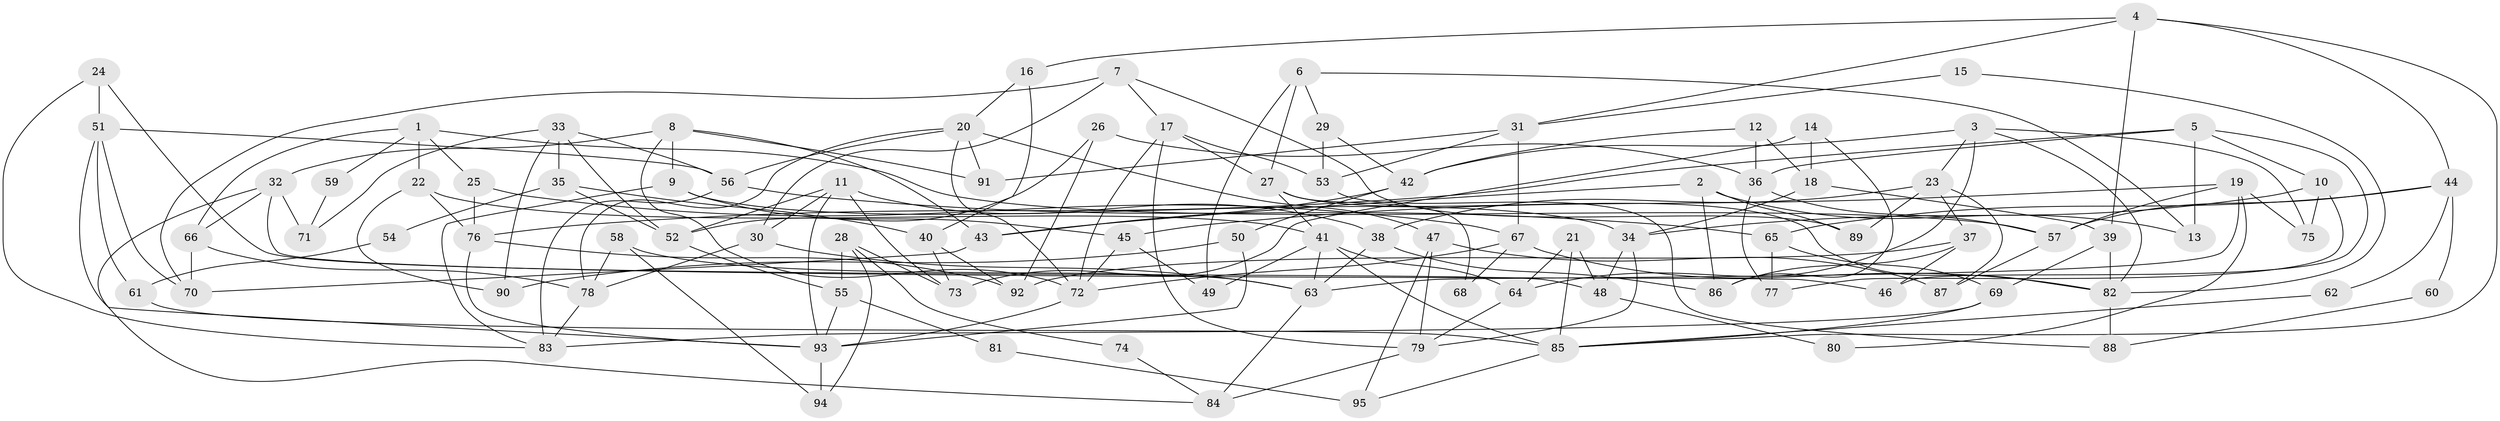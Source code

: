 // Generated by graph-tools (version 1.1) at 2025/50/03/09/25 03:50:11]
// undirected, 95 vertices, 190 edges
graph export_dot {
graph [start="1"]
  node [color=gray90,style=filled];
  1;
  2;
  3;
  4;
  5;
  6;
  7;
  8;
  9;
  10;
  11;
  12;
  13;
  14;
  15;
  16;
  17;
  18;
  19;
  20;
  21;
  22;
  23;
  24;
  25;
  26;
  27;
  28;
  29;
  30;
  31;
  32;
  33;
  34;
  35;
  36;
  37;
  38;
  39;
  40;
  41;
  42;
  43;
  44;
  45;
  46;
  47;
  48;
  49;
  50;
  51;
  52;
  53;
  54;
  55;
  56;
  57;
  58;
  59;
  60;
  61;
  62;
  63;
  64;
  65;
  66;
  67;
  68;
  69;
  70;
  71;
  72;
  73;
  74;
  75;
  76;
  77;
  78;
  79;
  80;
  81;
  82;
  83;
  84;
  85;
  86;
  87;
  88;
  89;
  90;
  91;
  92;
  93;
  94;
  95;
  1 -- 25;
  1 -- 57;
  1 -- 22;
  1 -- 59;
  1 -- 66;
  2 -- 86;
  2 -- 43;
  2 -- 13;
  2 -- 89;
  3 -- 64;
  3 -- 23;
  3 -- 42;
  3 -- 75;
  3 -- 82;
  4 -- 39;
  4 -- 16;
  4 -- 31;
  4 -- 44;
  4 -- 85;
  5 -- 76;
  5 -- 10;
  5 -- 13;
  5 -- 36;
  5 -- 46;
  6 -- 13;
  6 -- 27;
  6 -- 29;
  6 -- 49;
  7 -- 70;
  7 -- 17;
  7 -- 30;
  7 -- 89;
  8 -- 72;
  8 -- 9;
  8 -- 32;
  8 -- 43;
  8 -- 91;
  9 -- 34;
  9 -- 83;
  9 -- 45;
  10 -- 75;
  10 -- 77;
  10 -- 34;
  11 -- 38;
  11 -- 73;
  11 -- 30;
  11 -- 52;
  11 -- 93;
  12 -- 42;
  12 -- 36;
  12 -- 18;
  14 -- 86;
  14 -- 18;
  14 -- 73;
  15 -- 31;
  15 -- 82;
  16 -- 40;
  16 -- 20;
  17 -- 72;
  17 -- 53;
  17 -- 27;
  17 -- 79;
  18 -- 34;
  18 -- 39;
  19 -- 45;
  19 -- 63;
  19 -- 57;
  19 -- 75;
  19 -- 80;
  20 -- 72;
  20 -- 78;
  20 -- 47;
  20 -- 56;
  20 -- 91;
  21 -- 85;
  21 -- 48;
  21 -- 64;
  22 -- 41;
  22 -- 76;
  22 -- 90;
  23 -- 37;
  23 -- 89;
  23 -- 38;
  23 -- 87;
  24 -- 51;
  24 -- 83;
  24 -- 48;
  25 -- 76;
  25 -- 67;
  26 -- 36;
  26 -- 52;
  26 -- 92;
  27 -- 82;
  27 -- 41;
  27 -- 68;
  28 -- 55;
  28 -- 94;
  28 -- 73;
  28 -- 74;
  29 -- 42;
  29 -- 53;
  30 -- 63;
  30 -- 78;
  31 -- 91;
  31 -- 53;
  31 -- 67;
  32 -- 84;
  32 -- 46;
  32 -- 66;
  32 -- 71;
  33 -- 56;
  33 -- 35;
  33 -- 52;
  33 -- 71;
  33 -- 90;
  34 -- 79;
  34 -- 48;
  35 -- 40;
  35 -- 52;
  35 -- 54;
  36 -- 57;
  36 -- 77;
  37 -- 92;
  37 -- 46;
  37 -- 86;
  38 -- 63;
  38 -- 86;
  39 -- 82;
  39 -- 69;
  40 -- 73;
  40 -- 92;
  41 -- 64;
  41 -- 49;
  41 -- 63;
  41 -- 85;
  42 -- 43;
  42 -- 50;
  43 -- 70;
  44 -- 65;
  44 -- 57;
  44 -- 60;
  44 -- 62;
  45 -- 49;
  45 -- 72;
  47 -- 87;
  47 -- 79;
  47 -- 95;
  48 -- 80;
  50 -- 90;
  50 -- 93;
  51 -- 93;
  51 -- 56;
  51 -- 61;
  51 -- 70;
  52 -- 55;
  53 -- 88;
  54 -- 61;
  55 -- 93;
  55 -- 81;
  56 -- 83;
  56 -- 65;
  57 -- 87;
  58 -- 78;
  58 -- 63;
  58 -- 94;
  59 -- 71;
  60 -- 88;
  61 -- 85;
  62 -- 85;
  63 -- 84;
  64 -- 79;
  65 -- 69;
  65 -- 77;
  66 -- 70;
  66 -- 78;
  67 -- 72;
  67 -- 68;
  67 -- 82;
  69 -- 85;
  69 -- 83;
  72 -- 93;
  74 -- 84;
  76 -- 93;
  76 -- 92;
  78 -- 83;
  79 -- 84;
  81 -- 95;
  82 -- 88;
  85 -- 95;
  93 -- 94;
}
